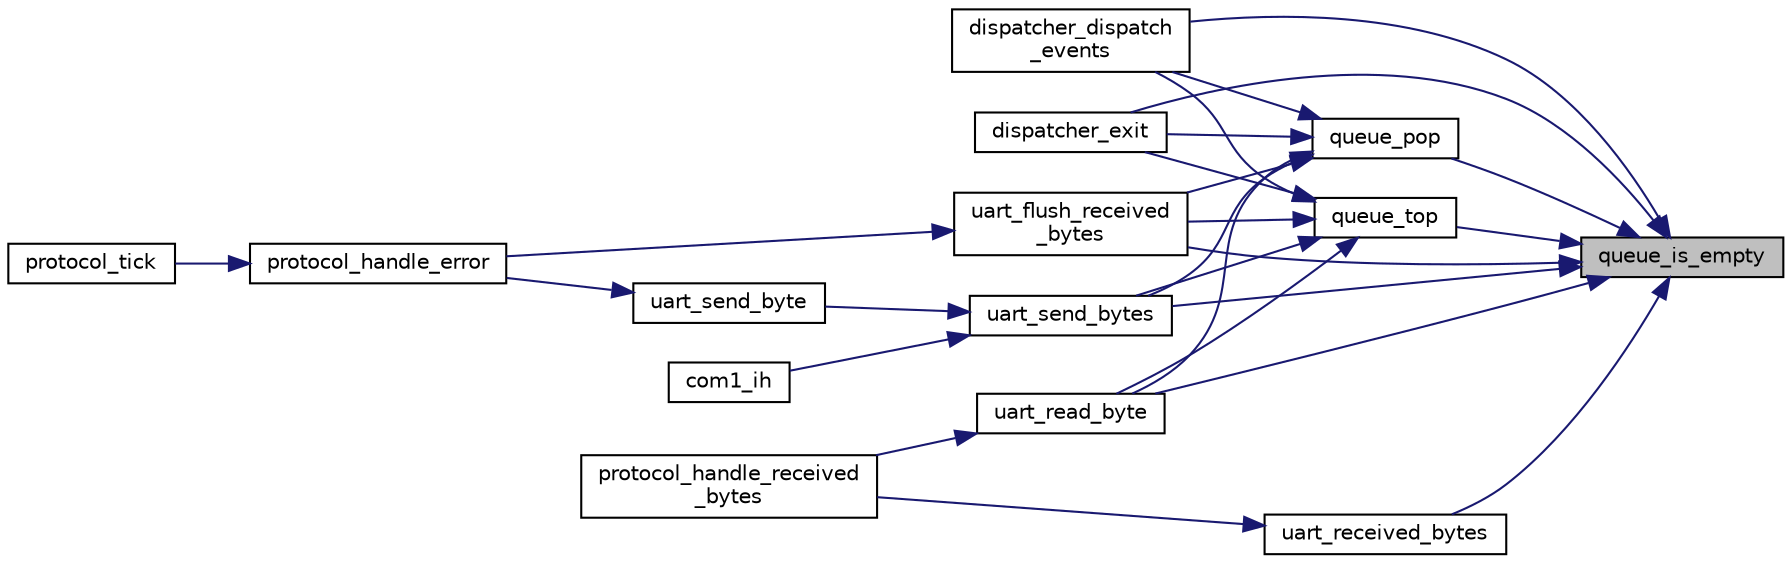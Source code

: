 digraph "queue_is_empty"
{
 // LATEX_PDF_SIZE
  edge [fontname="Helvetica",fontsize="10",labelfontname="Helvetica",labelfontsize="10"];
  node [fontname="Helvetica",fontsize="10",shape=record];
  rankdir="RL";
  Node1 [label="queue_is_empty",height=0.2,width=0.4,color="black", fillcolor="grey75", style="filled", fontcolor="black",tooltip="Checks if a given queue is empty."];
  Node1 -> Node2 [dir="back",color="midnightblue",fontsize="10",style="solid",fontname="Helvetica"];
  Node2 [label="dispatcher_dispatch\l_events",height=0.2,width=0.4,color="black", fillcolor="white", style="filled",URL="$group__dispatcher.html#ga72c911173e2af4fbf960584448f83d8b",tooltip="Dispatches all events currently in the event queue."];
  Node1 -> Node3 [dir="back",color="midnightblue",fontsize="10",style="solid",fontname="Helvetica"];
  Node3 [label="dispatcher_exit",height=0.2,width=0.4,color="black", fillcolor="white", style="filled",URL="$group__dispatcher.html#gaf862e6e5a2905c716bf2b701d9ecabc6",tooltip="Deletes all resources allocated to the dispatcher."];
  Node1 -> Node4 [dir="back",color="midnightblue",fontsize="10",style="solid",fontname="Helvetica"];
  Node4 [label="queue_pop",height=0.2,width=0.4,color="black", fillcolor="white", style="filled",URL="$group__queue.html#ga81880a2f29871356ccddd8f20ec99e9e",tooltip="Removes the element at the front of the given queue."];
  Node4 -> Node2 [dir="back",color="midnightblue",fontsize="10",style="solid",fontname="Helvetica"];
  Node4 -> Node3 [dir="back",color="midnightblue",fontsize="10",style="solid",fontname="Helvetica"];
  Node4 -> Node5 [dir="back",color="midnightblue",fontsize="10",style="solid",fontname="Helvetica"];
  Node5 [label="uart_flush_received\l_bytes",height=0.2,width=0.4,color="black", fillcolor="white", style="filled",URL="$group__uart.html#gadce4962e8e0ec14a02056e7d8db4eb28",tooltip="Flushes all bytes being received from the serial port."];
  Node5 -> Node6 [dir="back",color="midnightblue",fontsize="10",style="solid",fontname="Helvetica"];
  Node6 [label="protocol_handle_error",height=0.2,width=0.4,color="black", fillcolor="white", style="filled",URL="$group__protocol.html#ga237c5c08ee5d5008a930af465c7bd5d5",tooltip="Reacts to a serial port error."];
  Node6 -> Node7 [dir="back",color="midnightblue",fontsize="10",style="solid",fontname="Helvetica"];
  Node7 [label="protocol_tick",height=0.2,width=0.4,color="black", fillcolor="white", style="filled",URL="$group__protocol.html#ga0b3e768da60827fe622bd3932efc82ff",tooltip="Reacts to a timer interrupt to detect timeouts."];
  Node4 -> Node8 [dir="back",color="midnightblue",fontsize="10",style="solid",fontname="Helvetica"];
  Node8 [label="uart_read_byte",height=0.2,width=0.4,color="black", fillcolor="white", style="filled",URL="$group__uart.html#gac447d0f6cdbf08eb8522cebae17e7e77",tooltip="Reads a byte from the software queue of bytes received."];
  Node8 -> Node9 [dir="back",color="midnightblue",fontsize="10",style="solid",fontname="Helvetica"];
  Node9 [label="protocol_handle_received\l_bytes",height=0.2,width=0.4,color="black", fillcolor="white", style="filled",URL="$group__protocol.html#ga45e3aa191a3cde90081665be034bba0e",tooltip="Processes received bytes from the serial port."];
  Node4 -> Node10 [dir="back",color="midnightblue",fontsize="10",style="solid",fontname="Helvetica"];
  Node10 [label="uart_send_bytes",height=0.2,width=0.4,color="black", fillcolor="white", style="filled",URL="$group__uart.html#ga8219117bdd64ba6474c847fd89efbd41",tooltip="Sends bytes from a software queue into the serial port."];
  Node10 -> Node11 [dir="back",color="midnightblue",fontsize="10",style="solid",fontname="Helvetica"];
  Node11 [label="com1_ih",height=0.2,width=0.4,color="black", fillcolor="white", style="filled",URL="$group__uart.html#ga2820f530017133c17706dbc238f738d9",tooltip="COM1 interrupt handler."];
  Node10 -> Node12 [dir="back",color="midnightblue",fontsize="10",style="solid",fontname="Helvetica"];
  Node12 [label="uart_send_byte",height=0.2,width=0.4,color="black", fillcolor="white", style="filled",URL="$group__uart.html#ga00a2984ead2b73e2871dfda7c1ac49e3",tooltip="Adds a byte to the software queue of bytes to be sent and tries to send bytes."];
  Node12 -> Node6 [dir="back",color="midnightblue",fontsize="10",style="solid",fontname="Helvetica"];
  Node1 -> Node13 [dir="back",color="midnightblue",fontsize="10",style="solid",fontname="Helvetica"];
  Node13 [label="queue_top",height=0.2,width=0.4,color="black", fillcolor="white", style="filled",URL="$group__queue.html#ga24ec1e60eaa37239a1b49c6f7321c9d9",tooltip="Gets the element at the front of the given queue."];
  Node13 -> Node2 [dir="back",color="midnightblue",fontsize="10",style="solid",fontname="Helvetica"];
  Node13 -> Node3 [dir="back",color="midnightblue",fontsize="10",style="solid",fontname="Helvetica"];
  Node13 -> Node5 [dir="back",color="midnightblue",fontsize="10",style="solid",fontname="Helvetica"];
  Node13 -> Node8 [dir="back",color="midnightblue",fontsize="10",style="solid",fontname="Helvetica"];
  Node13 -> Node10 [dir="back",color="midnightblue",fontsize="10",style="solid",fontname="Helvetica"];
  Node1 -> Node5 [dir="back",color="midnightblue",fontsize="10",style="solid",fontname="Helvetica"];
  Node1 -> Node8 [dir="back",color="midnightblue",fontsize="10",style="solid",fontname="Helvetica"];
  Node1 -> Node14 [dir="back",color="midnightblue",fontsize="10",style="solid",fontname="Helvetica"];
  Node14 [label="uart_received_bytes",height=0.2,width=0.4,color="black", fillcolor="white", style="filled",URL="$group__uart.html#gac45f99478cc354b6836c7bfbcb84d679",tooltip="Checks if there are unread received bytes in the software queue."];
  Node14 -> Node9 [dir="back",color="midnightblue",fontsize="10",style="solid",fontname="Helvetica"];
  Node1 -> Node10 [dir="back",color="midnightblue",fontsize="10",style="solid",fontname="Helvetica"];
}

